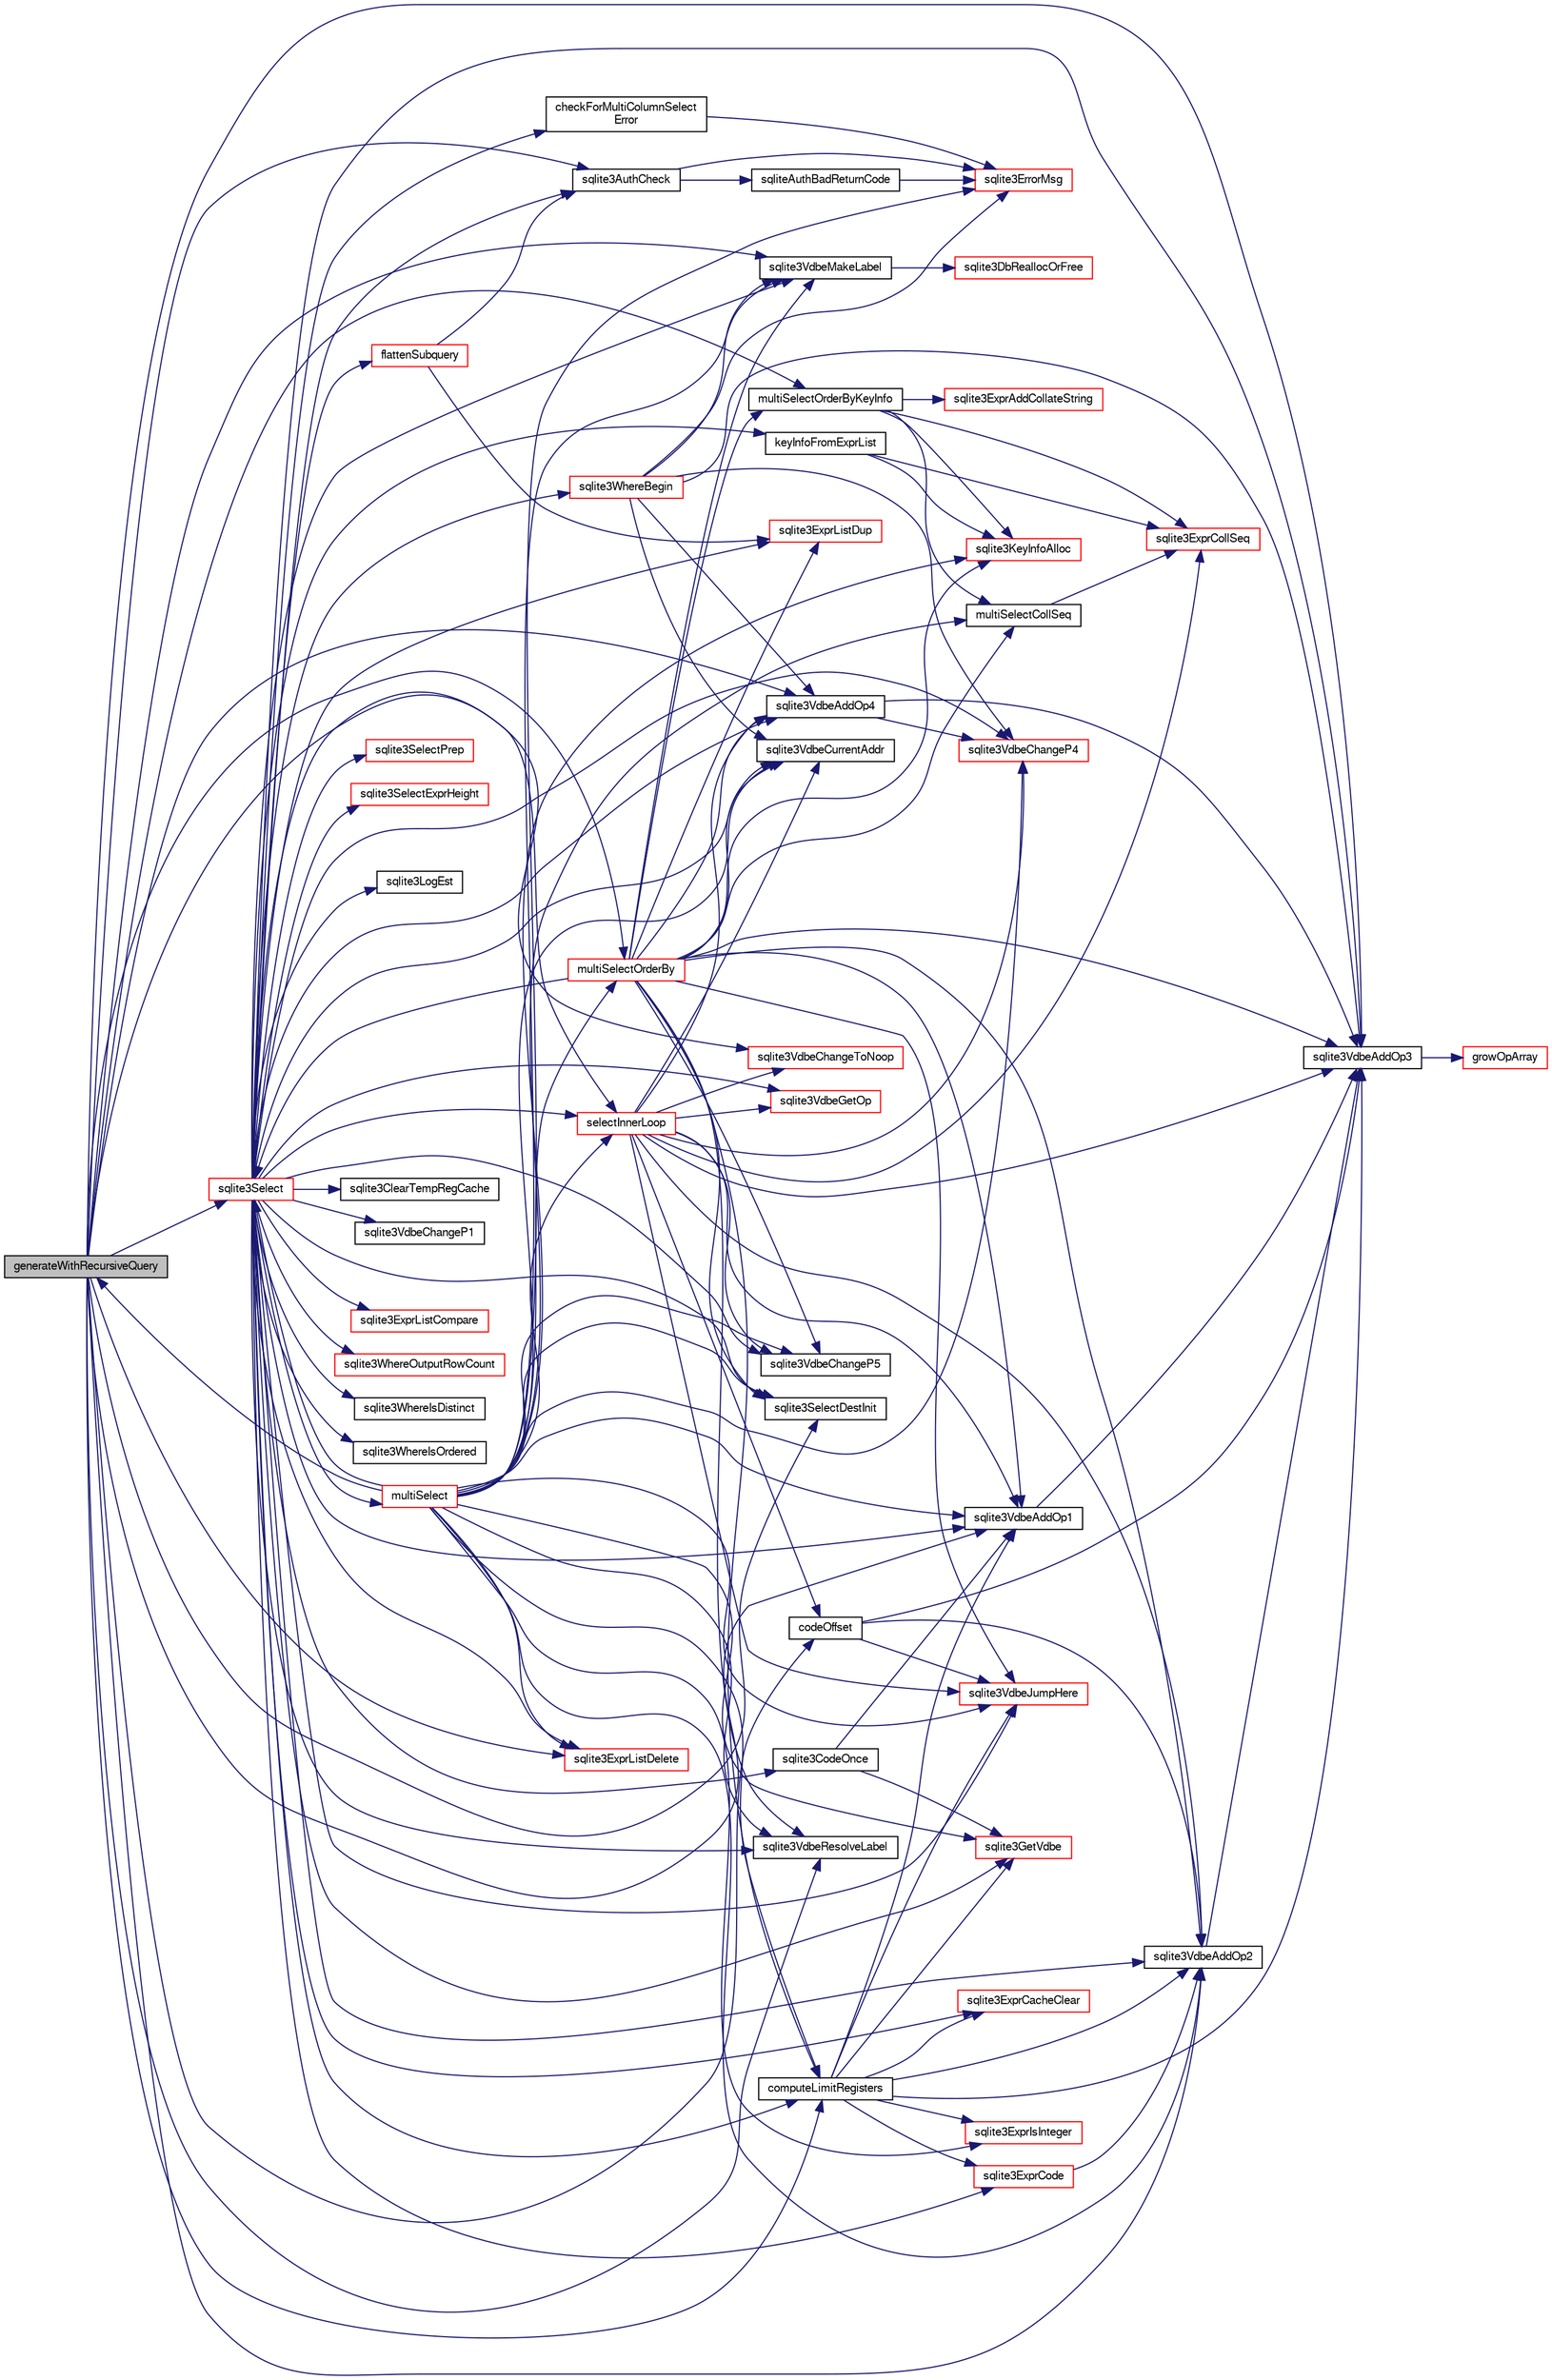 digraph "generateWithRecursiveQuery"
{
  edge [fontname="FreeSans",fontsize="10",labelfontname="FreeSans",labelfontsize="10"];
  node [fontname="FreeSans",fontsize="10",shape=record];
  rankdir="LR";
  Node124815 [label="generateWithRecursiveQuery",height=0.2,width=0.4,color="black", fillcolor="grey75", style="filled", fontcolor="black"];
  Node124815 -> Node124816 [color="midnightblue",fontsize="10",style="solid",fontname="FreeSans"];
  Node124816 [label="sqlite3AuthCheck",height=0.2,width=0.4,color="black", fillcolor="white", style="filled",URL="$sqlite3_8c.html#a83c75b8b7aa1c35301005be7ff1a8582"];
  Node124816 -> Node124817 [color="midnightblue",fontsize="10",style="solid",fontname="FreeSans"];
  Node124817 [label="sqlite3ErrorMsg",height=0.2,width=0.4,color="red", fillcolor="white", style="filled",URL="$sqlite3_8c.html#aee2798e173651adae0f9c85469f3457d"];
  Node124816 -> Node125100 [color="midnightblue",fontsize="10",style="solid",fontname="FreeSans"];
  Node125100 [label="sqliteAuthBadReturnCode",height=0.2,width=0.4,color="black", fillcolor="white", style="filled",URL="$sqlite3_8c.html#ad8fdda3ef346903a89e24dd825642bc1"];
  Node125100 -> Node124817 [color="midnightblue",fontsize="10",style="solid",fontname="FreeSans"];
  Node124815 -> Node125101 [color="midnightblue",fontsize="10",style="solid",fontname="FreeSans"];
  Node125101 [label="sqlite3VdbeMakeLabel",height=0.2,width=0.4,color="black", fillcolor="white", style="filled",URL="$sqlite3_8c.html#acf57ce8fb6f3c634375c019f5ebe66f6"];
  Node125101 -> Node124916 [color="midnightblue",fontsize="10",style="solid",fontname="FreeSans"];
  Node124916 [label="sqlite3DbReallocOrFree",height=0.2,width=0.4,color="red", fillcolor="white", style="filled",URL="$sqlite3_8c.html#a532a9fd62eeb46b61885a0fff075231c"];
  Node124815 -> Node125102 [color="midnightblue",fontsize="10",style="solid",fontname="FreeSans"];
  Node125102 [label="computeLimitRegisters",height=0.2,width=0.4,color="black", fillcolor="white", style="filled",URL="$sqlite3_8c.html#ae9d37055e4905929b6f6cda5461e2f37"];
  Node125102 -> Node125103 [color="midnightblue",fontsize="10",style="solid",fontname="FreeSans"];
  Node125103 [label="sqlite3ExprCacheClear",height=0.2,width=0.4,color="red", fillcolor="white", style="filled",URL="$sqlite3_8c.html#abd85a03e522c9727ef34b43c3144373f"];
  Node125102 -> Node125105 [color="midnightblue",fontsize="10",style="solid",fontname="FreeSans"];
  Node125105 [label="sqlite3GetVdbe",height=0.2,width=0.4,color="red", fillcolor="white", style="filled",URL="$sqlite3_8c.html#a76b721dcd00b0587308547594cb6c1f4"];
  Node125102 -> Node125110 [color="midnightblue",fontsize="10",style="solid",fontname="FreeSans"];
  Node125110 [label="sqlite3ExprIsInteger",height=0.2,width=0.4,color="red", fillcolor="white", style="filled",URL="$sqlite3_8c.html#a93009f02d365fbdd3f83865b723fd950"];
  Node125102 -> Node125113 [color="midnightblue",fontsize="10",style="solid",fontname="FreeSans"];
  Node125113 [label="sqlite3VdbeAddOp2",height=0.2,width=0.4,color="black", fillcolor="white", style="filled",URL="$sqlite3_8c.html#ae87204d7b069da19e4db0404c6deaae5"];
  Node125113 -> Node125108 [color="midnightblue",fontsize="10",style="solid",fontname="FreeSans"];
  Node125108 [label="sqlite3VdbeAddOp3",height=0.2,width=0.4,color="black", fillcolor="white", style="filled",URL="$sqlite3_8c.html#a29b4560b019211a73e1478cec7468345"];
  Node125108 -> Node125109 [color="midnightblue",fontsize="10",style="solid",fontname="FreeSans"];
  Node125109 [label="growOpArray",height=0.2,width=0.4,color="red", fillcolor="white", style="filled",URL="$sqlite3_8c.html#adb00b9ead01ffe0d757d5a6d0853ada5"];
  Node125102 -> Node125114 [color="midnightblue",fontsize="10",style="solid",fontname="FreeSans"];
  Node125114 [label="sqlite3ExprCode",height=0.2,width=0.4,color="red", fillcolor="white", style="filled",URL="$sqlite3_8c.html#a75f270fb0b111b86924cca4ea507b417"];
  Node125114 -> Node125113 [color="midnightblue",fontsize="10",style="solid",fontname="FreeSans"];
  Node125102 -> Node125170 [color="midnightblue",fontsize="10",style="solid",fontname="FreeSans"];
  Node125170 [label="sqlite3VdbeAddOp1",height=0.2,width=0.4,color="black", fillcolor="white", style="filled",URL="$sqlite3_8c.html#a6207112b1851d7e7d76e887ef6d72d5a"];
  Node125170 -> Node125108 [color="midnightblue",fontsize="10",style="solid",fontname="FreeSans"];
  Node125102 -> Node125851 [color="midnightblue",fontsize="10",style="solid",fontname="FreeSans"];
  Node125851 [label="sqlite3VdbeJumpHere",height=0.2,width=0.4,color="red", fillcolor="white", style="filled",URL="$sqlite3_8c.html#a95562175c9105ba0abe1d4dc6f8a39d4"];
  Node125102 -> Node125108 [color="midnightblue",fontsize="10",style="solid",fontname="FreeSans"];
  Node124815 -> Node125866 [color="midnightblue",fontsize="10",style="solid",fontname="FreeSans"];
  Node125866 [label="sqlite3SelectDestInit",height=0.2,width=0.4,color="black", fillcolor="white", style="filled",URL="$sqlite3_8c.html#a6459da5181d51d54ae4ac790c381ac2c"];
  Node124815 -> Node125108 [color="midnightblue",fontsize="10",style="solid",fontname="FreeSans"];
  Node124815 -> Node125955 [color="midnightblue",fontsize="10",style="solid",fontname="FreeSans"];
  Node125955 [label="multiSelectOrderByKeyInfo",height=0.2,width=0.4,color="black", fillcolor="white", style="filled",URL="$sqlite3_8c.html#a3b58e0e1740b5e4d4cbc8322541d4de8"];
  Node125955 -> Node125135 [color="midnightblue",fontsize="10",style="solid",fontname="FreeSans"];
  Node125135 [label="sqlite3KeyInfoAlloc",height=0.2,width=0.4,color="red", fillcolor="white", style="filled",URL="$sqlite3_8c.html#aeb7a31938dad201125fdb79ab98259ba"];
  Node125955 -> Node125846 [color="midnightblue",fontsize="10",style="solid",fontname="FreeSans"];
  Node125846 [label="sqlite3ExprCollSeq",height=0.2,width=0.4,color="red", fillcolor="white", style="filled",URL="$sqlite3_8c.html#af36e271ed5ce13d4f2d088a766529574"];
  Node125955 -> Node125956 [color="midnightblue",fontsize="10",style="solid",fontname="FreeSans"];
  Node125956 [label="multiSelectCollSeq",height=0.2,width=0.4,color="black", fillcolor="white", style="filled",URL="$sqlite3_8c.html#aea93d5ccdcad653afbabba9a4b1ae3d8"];
  Node125956 -> Node125846 [color="midnightblue",fontsize="10",style="solid",fontname="FreeSans"];
  Node125955 -> Node125924 [color="midnightblue",fontsize="10",style="solid",fontname="FreeSans"];
  Node125924 [label="sqlite3ExprAddCollateString",height=0.2,width=0.4,color="red", fillcolor="white", style="filled",URL="$sqlite3_8c.html#ad4ab1428412fc5750fc3ec02e4f6e637"];
  Node124815 -> Node125176 [color="midnightblue",fontsize="10",style="solid",fontname="FreeSans"];
  Node125176 [label="sqlite3VdbeAddOp4",height=0.2,width=0.4,color="black", fillcolor="white", style="filled",URL="$sqlite3_8c.html#a739d7a47b1c11779283b7797ea7e1d4d"];
  Node125176 -> Node125108 [color="midnightblue",fontsize="10",style="solid",fontname="FreeSans"];
  Node125176 -> Node125164 [color="midnightblue",fontsize="10",style="solid",fontname="FreeSans"];
  Node125164 [label="sqlite3VdbeChangeP4",height=0.2,width=0.4,color="red", fillcolor="white", style="filled",URL="$sqlite3_8c.html#add0d891a062d044a0c7e6fc072702830"];
  Node124815 -> Node125113 [color="midnightblue",fontsize="10",style="solid",fontname="FreeSans"];
  Node124815 -> Node125867 [color="midnightblue",fontsize="10",style="solid",fontname="FreeSans"];
  Node125867 [label="sqlite3Select",height=0.2,width=0.4,color="red", fillcolor="white", style="filled",URL="$sqlite3_8c.html#a2465ee8c956209ba4b272477b7c21a45"];
  Node125867 -> Node124816 [color="midnightblue",fontsize="10",style="solid",fontname="FreeSans"];
  Node125867 -> Node125208 [color="midnightblue",fontsize="10",style="solid",fontname="FreeSans"];
  Node125208 [label="sqlite3ExprListDelete",height=0.2,width=0.4,color="red", fillcolor="white", style="filled",URL="$sqlite3_8c.html#ae9cd46eac81e86a04ed8c09b99fc3c10"];
  Node125867 -> Node125868 [color="midnightblue",fontsize="10",style="solid",fontname="FreeSans"];
  Node125868 [label="sqlite3SelectPrep",height=0.2,width=0.4,color="red", fillcolor="white", style="filled",URL="$sqlite3_8c.html#aa4385bd53c0a43dea72fbc23cc78e1c6"];
  Node125867 -> Node125105 [color="midnightblue",fontsize="10",style="solid",fontname="FreeSans"];
  Node125867 -> Node125943 [color="midnightblue",fontsize="10",style="solid",fontname="FreeSans"];
  Node125943 [label="checkForMultiColumnSelect\lError",height=0.2,width=0.4,color="black", fillcolor="white", style="filled",URL="$sqlite3_8c.html#aee2a396a2ca7b86ed5ce394e58256ceb"];
  Node125943 -> Node124817 [color="midnightblue",fontsize="10",style="solid",fontname="FreeSans"];
  Node125867 -> Node125113 [color="midnightblue",fontsize="10",style="solid",fontname="FreeSans"];
  Node125867 -> Node125944 [color="midnightblue",fontsize="10",style="solid",fontname="FreeSans"];
  Node125944 [label="sqlite3SelectExprHeight",height=0.2,width=0.4,color="red", fillcolor="white", style="filled",URL="$sqlite3_8c.html#a685dee7eef61a01436347a9f2f98c61f"];
  Node125867 -> Node125945 [color="midnightblue",fontsize="10",style="solid",fontname="FreeSans"];
  Node125945 [label="flattenSubquery",height=0.2,width=0.4,color="red", fillcolor="white", style="filled",URL="$sqlite3_8c.html#aa7dcde293e634ad09c4d76c16a640491"];
  Node125945 -> Node124816 [color="midnightblue",fontsize="10",style="solid",fontname="FreeSans"];
  Node125945 -> Node125200 [color="midnightblue",fontsize="10",style="solid",fontname="FreeSans"];
  Node125200 [label="sqlite3ExprListDup",height=0.2,width=0.4,color="red", fillcolor="white", style="filled",URL="$sqlite3_8c.html#abfb0903f2fc516fcceec37b3489d528c"];
  Node125867 -> Node125949 [color="midnightblue",fontsize="10",style="solid",fontname="FreeSans"];
  Node125949 [label="sqlite3VdbeCurrentAddr",height=0.2,width=0.4,color="black", fillcolor="white", style="filled",URL="$sqlite3_8c.html#a5e2bf0933a091bdfd7f0acd86a894889"];
  Node125867 -> Node125108 [color="midnightblue",fontsize="10",style="solid",fontname="FreeSans"];
  Node125867 -> Node125866 [color="midnightblue",fontsize="10",style="solid",fontname="FreeSans"];
  Node125867 -> Node125756 [color="midnightblue",fontsize="10",style="solid",fontname="FreeSans"];
  Node125756 [label="sqlite3LogEst",height=0.2,width=0.4,color="black", fillcolor="white", style="filled",URL="$sqlite3_8c.html#a14c7d015bfd3d4a869739b9e6139c84f"];
  Node125867 -> Node125170 [color="midnightblue",fontsize="10",style="solid",fontname="FreeSans"];
  Node125867 -> Node125851 [color="midnightblue",fontsize="10",style="solid",fontname="FreeSans"];
  Node125867 -> Node125950 [color="midnightblue",fontsize="10",style="solid",fontname="FreeSans"];
  Node125950 [label="sqlite3ClearTempRegCache",height=0.2,width=0.4,color="black", fillcolor="white", style="filled",URL="$sqlite3_8c.html#ae94c5821eaed5a283b4aae4a210299f3"];
  Node125867 -> Node125865 [color="midnightblue",fontsize="10",style="solid",fontname="FreeSans"];
  Node125865 [label="sqlite3CodeOnce",height=0.2,width=0.4,color="black", fillcolor="white", style="filled",URL="$sqlite3_8c.html#a5ecd5f72b70f6492237c62035890eaf3"];
  Node125865 -> Node125105 [color="midnightblue",fontsize="10",style="solid",fontname="FreeSans"];
  Node125865 -> Node125170 [color="midnightblue",fontsize="10",style="solid",fontname="FreeSans"];
  Node125867 -> Node125951 [color="midnightblue",fontsize="10",style="solid",fontname="FreeSans"];
  Node125951 [label="sqlite3VdbeChangeP1",height=0.2,width=0.4,color="black", fillcolor="white", style="filled",URL="$sqlite3_8c.html#a75c6f1cbcef9767377d8d68c29bbccfb"];
  Node125867 -> Node125952 [color="midnightblue",fontsize="10",style="solid",fontname="FreeSans"];
  Node125952 [label="multiSelect",height=0.2,width=0.4,color="red", fillcolor="white", style="filled",URL="$sqlite3_8c.html#a6456c61f3d9b2389738753cedfa24fa7"];
  Node125952 -> Node124817 [color="midnightblue",fontsize="10",style="solid",fontname="FreeSans"];
  Node125952 -> Node125105 [color="midnightblue",fontsize="10",style="solid",fontname="FreeSans"];
  Node125952 -> Node125113 [color="midnightblue",fontsize="10",style="solid",fontname="FreeSans"];
  Node125952 -> Node125171 [color="midnightblue",fontsize="10",style="solid",fontname="FreeSans"];
  Node125171 [label="sqlite3VdbeChangeP5",height=0.2,width=0.4,color="black", fillcolor="white", style="filled",URL="$sqlite3_8c.html#a4dde2e4087eda945511b05d667050740"];
  Node125952 -> Node124815 [color="midnightblue",fontsize="10",style="solid",fontname="FreeSans"];
  Node125952 -> Node125954 [color="midnightblue",fontsize="10",style="solid",fontname="FreeSans"];
  Node125954 [label="multiSelectOrderBy",height=0.2,width=0.4,color="red", fillcolor="white", style="filled",URL="$sqlite3_8c.html#afcdb8488c6f4dfdadaf9f04bca35b808"];
  Node125954 -> Node125101 [color="midnightblue",fontsize="10",style="solid",fontname="FreeSans"];
  Node125954 -> Node125955 [color="midnightblue",fontsize="10",style="solid",fontname="FreeSans"];
  Node125954 -> Node125200 [color="midnightblue",fontsize="10",style="solid",fontname="FreeSans"];
  Node125954 -> Node125113 [color="midnightblue",fontsize="10",style="solid",fontname="FreeSans"];
  Node125954 -> Node125135 [color="midnightblue",fontsize="10",style="solid",fontname="FreeSans"];
  Node125954 -> Node125956 [color="midnightblue",fontsize="10",style="solid",fontname="FreeSans"];
  Node125954 -> Node125102 [color="midnightblue",fontsize="10",style="solid",fontname="FreeSans"];
  Node125954 -> Node125866 [color="midnightblue",fontsize="10",style="solid",fontname="FreeSans"];
  Node125954 -> Node125949 [color="midnightblue",fontsize="10",style="solid",fontname="FreeSans"];
  Node125954 -> Node125108 [color="midnightblue",fontsize="10",style="solid",fontname="FreeSans"];
  Node125954 -> Node125867 [color="midnightblue",fontsize="10",style="solid",fontname="FreeSans"];
  Node125954 -> Node125170 [color="midnightblue",fontsize="10",style="solid",fontname="FreeSans"];
  Node125954 -> Node125851 [color="midnightblue",fontsize="10",style="solid",fontname="FreeSans"];
  Node125954 -> Node125857 [color="midnightblue",fontsize="10",style="solid",fontname="FreeSans"];
  Node125857 [label="sqlite3VdbeResolveLabel",height=0.2,width=0.4,color="black", fillcolor="white", style="filled",URL="$sqlite3_8c.html#a0a86f82356e392d9a84a008559c1aeeb"];
  Node125954 -> Node125176 [color="midnightblue",fontsize="10",style="solid",fontname="FreeSans"];
  Node125954 -> Node125171 [color="midnightblue",fontsize="10",style="solid",fontname="FreeSans"];
  Node125952 -> Node125867 [color="midnightblue",fontsize="10",style="solid",fontname="FreeSans"];
  Node125952 -> Node125170 [color="midnightblue",fontsize="10",style="solid",fontname="FreeSans"];
  Node125952 -> Node125110 [color="midnightblue",fontsize="10",style="solid",fontname="FreeSans"];
  Node125952 -> Node125851 [color="midnightblue",fontsize="10",style="solid",fontname="FreeSans"];
  Node125952 -> Node125866 [color="midnightblue",fontsize="10",style="solid",fontname="FreeSans"];
  Node125952 -> Node125208 [color="midnightblue",fontsize="10",style="solid",fontname="FreeSans"];
  Node125952 -> Node125101 [color="midnightblue",fontsize="10",style="solid",fontname="FreeSans"];
  Node125952 -> Node125102 [color="midnightblue",fontsize="10",style="solid",fontname="FreeSans"];
  Node125952 -> Node125949 [color="midnightblue",fontsize="10",style="solid",fontname="FreeSans"];
  Node125952 -> Node125963 [color="midnightblue",fontsize="10",style="solid",fontname="FreeSans"];
  Node125963 [label="selectInnerLoop",height=0.2,width=0.4,color="red", fillcolor="white", style="filled",URL="$sqlite3_8c.html#ababe0933661ebe67eb0e6074bb1fd411"];
  Node125963 -> Node125958 [color="midnightblue",fontsize="10",style="solid",fontname="FreeSans"];
  Node125958 [label="codeOffset",height=0.2,width=0.4,color="black", fillcolor="white", style="filled",URL="$sqlite3_8c.html#ae88ce7cb8f3d8cac2ab3dd68eabd826e"];
  Node125958 -> Node125108 [color="midnightblue",fontsize="10",style="solid",fontname="FreeSans"];
  Node125958 -> Node125113 [color="midnightblue",fontsize="10",style="solid",fontname="FreeSans"];
  Node125958 -> Node125851 [color="midnightblue",fontsize="10",style="solid",fontname="FreeSans"];
  Node125963 -> Node125108 [color="midnightblue",fontsize="10",style="solid",fontname="FreeSans"];
  Node125963 -> Node125964 [color="midnightblue",fontsize="10",style="solid",fontname="FreeSans"];
  Node125964 [label="sqlite3VdbeChangeToNoop",height=0.2,width=0.4,color="red", fillcolor="white", style="filled",URL="$sqlite3_8c.html#a807e82d6627750b2fa4685812da68a9d"];
  Node125963 -> Node125861 [color="midnightblue",fontsize="10",style="solid",fontname="FreeSans"];
  Node125861 [label="sqlite3VdbeGetOp",height=0.2,width=0.4,color="red", fillcolor="white", style="filled",URL="$sqlite3_8c.html#a5ab7282d63d42e66c8d7cb7a9d0c6f74"];
  Node125963 -> Node125949 [color="midnightblue",fontsize="10",style="solid",fontname="FreeSans"];
  Node125963 -> Node125846 [color="midnightblue",fontsize="10",style="solid",fontname="FreeSans"];
  Node125963 -> Node125164 [color="midnightblue",fontsize="10",style="solid",fontname="FreeSans"];
  Node125963 -> Node125171 [color="midnightblue",fontsize="10",style="solid",fontname="FreeSans"];
  Node125963 -> Node125113 [color="midnightblue",fontsize="10",style="solid",fontname="FreeSans"];
  Node125963 -> Node125176 [color="midnightblue",fontsize="10",style="solid",fontname="FreeSans"];
  Node125963 -> Node125170 [color="midnightblue",fontsize="10",style="solid",fontname="FreeSans"];
  Node125963 -> Node125851 [color="midnightblue",fontsize="10",style="solid",fontname="FreeSans"];
  Node125952 -> Node125857 [color="midnightblue",fontsize="10",style="solid",fontname="FreeSans"];
  Node125952 -> Node125135 [color="midnightblue",fontsize="10",style="solid",fontname="FreeSans"];
  Node125952 -> Node125956 [color="midnightblue",fontsize="10",style="solid",fontname="FreeSans"];
  Node125952 -> Node125164 [color="midnightblue",fontsize="10",style="solid",fontname="FreeSans"];
  Node125867 -> Node125191 [color="midnightblue",fontsize="10",style="solid",fontname="FreeSans"];
  Node125191 [label="sqlite3ExprListCompare",height=0.2,width=0.4,color="red", fillcolor="white", style="filled",URL="$sqlite3_8c.html#a2ec8c2311e6547386e5f60e251ebabc7"];
  Node125867 -> Node125200 [color="midnightblue",fontsize="10",style="solid",fontname="FreeSans"];
  Node125867 -> Node125912 [color="midnightblue",fontsize="10",style="solid",fontname="FreeSans"];
  Node125912 [label="keyInfoFromExprList",height=0.2,width=0.4,color="black", fillcolor="white", style="filled",URL="$sqlite3_8c.html#a68913ccee48e2f0a6d5161eda353c2ac"];
  Node125912 -> Node125135 [color="midnightblue",fontsize="10",style="solid",fontname="FreeSans"];
  Node125912 -> Node125846 [color="midnightblue",fontsize="10",style="solid",fontname="FreeSans"];
  Node125867 -> Node125176 [color="midnightblue",fontsize="10",style="solid",fontname="FreeSans"];
  Node125867 -> Node125101 [color="midnightblue",fontsize="10",style="solid",fontname="FreeSans"];
  Node125867 -> Node125102 [color="midnightblue",fontsize="10",style="solid",fontname="FreeSans"];
  Node125867 -> Node125861 [color="midnightblue",fontsize="10",style="solid",fontname="FreeSans"];
  Node125867 -> Node125171 [color="midnightblue",fontsize="10",style="solid",fontname="FreeSans"];
  Node125867 -> Node125968 [color="midnightblue",fontsize="10",style="solid",fontname="FreeSans"];
  Node125968 [label="sqlite3WhereBegin",height=0.2,width=0.4,color="red", fillcolor="white", style="filled",URL="$sqlite3_8c.html#acad049f5c9a96a8118cffd5e5ce89f7c"];
  Node125968 -> Node124817 [color="midnightblue",fontsize="10",style="solid",fontname="FreeSans"];
  Node125968 -> Node125101 [color="midnightblue",fontsize="10",style="solid",fontname="FreeSans"];
  Node125968 -> Node125176 [color="midnightblue",fontsize="10",style="solid",fontname="FreeSans"];
  Node125968 -> Node125164 [color="midnightblue",fontsize="10",style="solid",fontname="FreeSans"];
  Node125968 -> Node125949 [color="midnightblue",fontsize="10",style="solid",fontname="FreeSans"];
  Node125968 -> Node125108 [color="midnightblue",fontsize="10",style="solid",fontname="FreeSans"];
  Node125867 -> Node126066 [color="midnightblue",fontsize="10",style="solid",fontname="FreeSans"];
  Node126066 [label="sqlite3WhereOutputRowCount",height=0.2,width=0.4,color="red", fillcolor="white", style="filled",URL="$sqlite3_8c.html#aae2d6133f68868d59d6c3984f3621c83"];
  Node125867 -> Node126067 [color="midnightblue",fontsize="10",style="solid",fontname="FreeSans"];
  Node126067 [label="sqlite3WhereIsDistinct",height=0.2,width=0.4,color="black", fillcolor="white", style="filled",URL="$sqlite3_8c.html#ad0f3e53bafb1000f1accd60495720c11"];
  Node125867 -> Node126068 [color="midnightblue",fontsize="10",style="solid",fontname="FreeSans"];
  Node126068 [label="sqlite3WhereIsOrdered",height=0.2,width=0.4,color="black", fillcolor="white", style="filled",URL="$sqlite3_8c.html#ac6fc284f159be0f820a43ab92d3792bc"];
  Node125867 -> Node125964 [color="midnightblue",fontsize="10",style="solid",fontname="FreeSans"];
  Node125867 -> Node125963 [color="midnightblue",fontsize="10",style="solid",fontname="FreeSans"];
  Node125867 -> Node125103 [color="midnightblue",fontsize="10",style="solid",fontname="FreeSans"];
  Node125867 -> Node125114 [color="midnightblue",fontsize="10",style="solid",fontname="FreeSans"];
  Node125867 -> Node125857 [color="midnightblue",fontsize="10",style="solid",fontname="FreeSans"];
  Node125867 -> Node125164 [color="midnightblue",fontsize="10",style="solid",fontname="FreeSans"];
  Node124815 -> Node125170 [color="midnightblue",fontsize="10",style="solid",fontname="FreeSans"];
  Node124815 -> Node125958 [color="midnightblue",fontsize="10",style="solid",fontname="FreeSans"];
  Node124815 -> Node125963 [color="midnightblue",fontsize="10",style="solid",fontname="FreeSans"];
  Node124815 -> Node125857 [color="midnightblue",fontsize="10",style="solid",fontname="FreeSans"];
  Node124815 -> Node125208 [color="midnightblue",fontsize="10",style="solid",fontname="FreeSans"];
  Node124815 -> Node125954 [color="midnightblue",fontsize="10",style="solid",fontname="FreeSans"];
}
